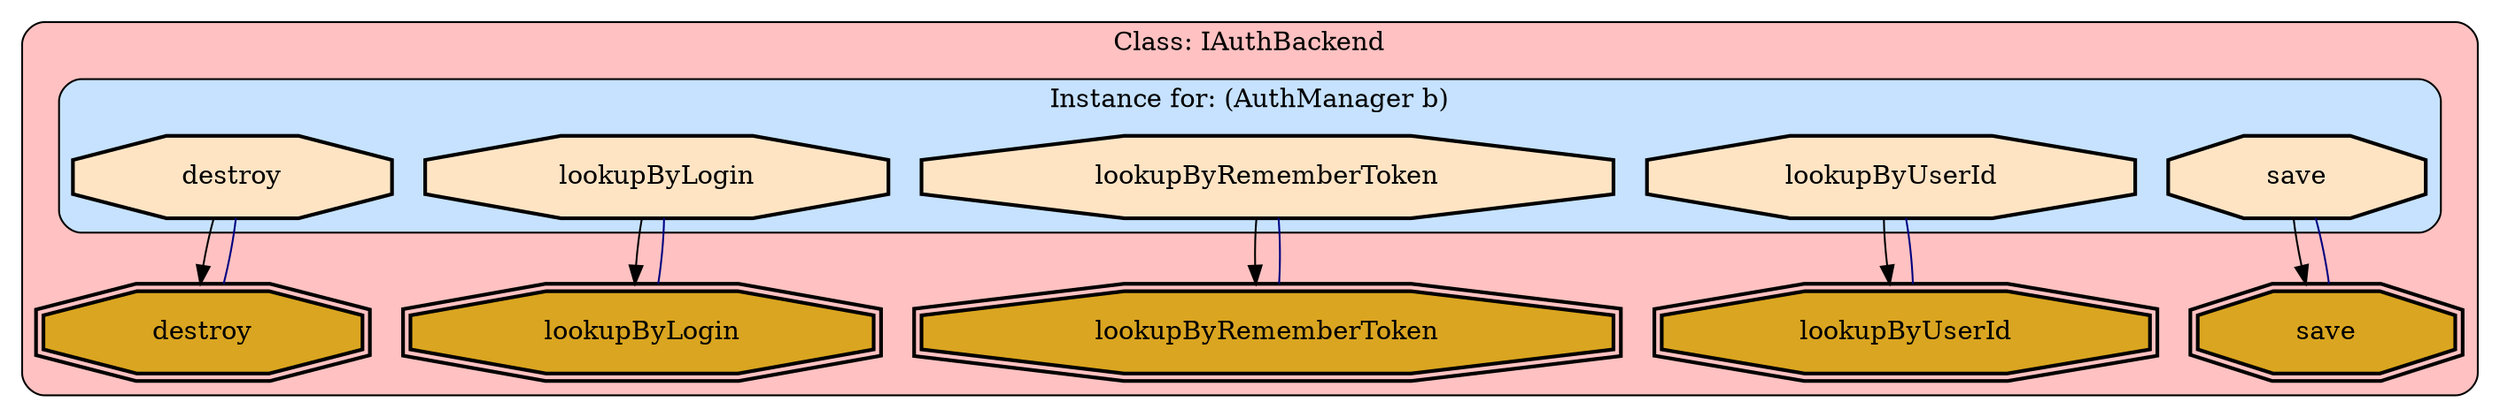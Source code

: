 digraph "Core of Snap.Snaplet.Auth.AuthManager" {
    node [margin="0.4,0.1"
         ,style=filled];
    subgraph cluster_Class_IAuthBackend {
        graph [label="Class: IAuthBackend"
              ,style="filled,rounded"
              ,fillcolor=rosybrown1];
        subgraph cluster_Class_IAuthBackend_Data_AuthManagerb {
            graph [label="Instance for: (AuthManager b)"
                  ,style="filled,rounded"
                  ,fillcolor=slategray1];
            6 [label=destroy
              ,shape=octagon
              ,fillcolor=bisque
              ,style="filled,bold"];
            9 [label=lookupByLogin
              ,shape=octagon
              ,fillcolor=bisque
              ,style="filled,bold"];
            11 [label=lookupByRememberToken
               ,shape=octagon
               ,fillcolor=bisque
               ,style="filled,bold"];
            13 [label=lookupByUserId
               ,shape=octagon
               ,fillcolor=bisque
               ,style="filled,bold"];
            19 [label=save
               ,shape=octagon
               ,fillcolor=bisque
               ,style="filled,bold"];
        }
        5 [label=destroy
          ,shape=doubleoctagon
          ,fillcolor=goldenrod
          ,style="filled,bold"];
        8 [label=lookupByLogin
          ,shape=doubleoctagon
          ,fillcolor=goldenrod
          ,style="filled,bold"];
        10 [label=lookupByRememberToken
           ,shape=doubleoctagon
           ,fillcolor=goldenrod
           ,style="filled,bold"];
        12 [label=lookupByUserId
           ,shape=doubleoctagon
           ,fillcolor=goldenrod
           ,style="filled,bold"];
        18 [label=save
           ,shape=doubleoctagon
           ,fillcolor=goldenrod
           ,style="filled,bold"];
    }
    5 -> 6 [penwidth=1
           ,color=navy
           ,dir=none];
    6 -> 5 [penwidth=1,color=black];
    8 -> 9 [penwidth=1
           ,color=navy
           ,dir=none];
    9 -> 8 [penwidth=1,color=black];
    10 -> 11 [penwidth=1
             ,color=navy
             ,dir=none];
    11 -> 10 [penwidth=1
             ,color=black];
    12 -> 13 [penwidth=1
             ,color=navy
             ,dir=none];
    13 -> 12 [penwidth=1
             ,color=black];
    18 -> 19 [penwidth=1
             ,color=navy
             ,dir=none];
    19 -> 18 [penwidth=1
             ,color=black];
}
